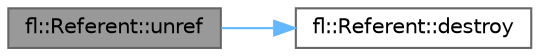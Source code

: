 digraph "fl::Referent::unref"
{
 // LATEX_PDF_SIZE
  bgcolor="transparent";
  edge [fontname=Helvetica,fontsize=10,labelfontname=Helvetica,labelfontsize=10];
  node [fontname=Helvetica,fontsize=10,shape=box,height=0.2,width=0.4];
  rankdir="LR";
  Node1 [id="Node000001",label="fl::Referent::unref",height=0.2,width=0.4,color="gray40", fillcolor="grey60", style="filled", fontcolor="black",tooltip=" "];
  Node1 -> Node2 [id="edge1_Node000001_Node000002",color="steelblue1",style="solid",tooltip=" "];
  Node2 [id="Node000002",label="fl::Referent::destroy",height=0.2,width=0.4,color="grey40", fillcolor="white", style="filled",URL="$d6/d16/classfl_1_1_referent.html#aa1255f73bd6d572089fd34348657d17c",tooltip=" "];
}
